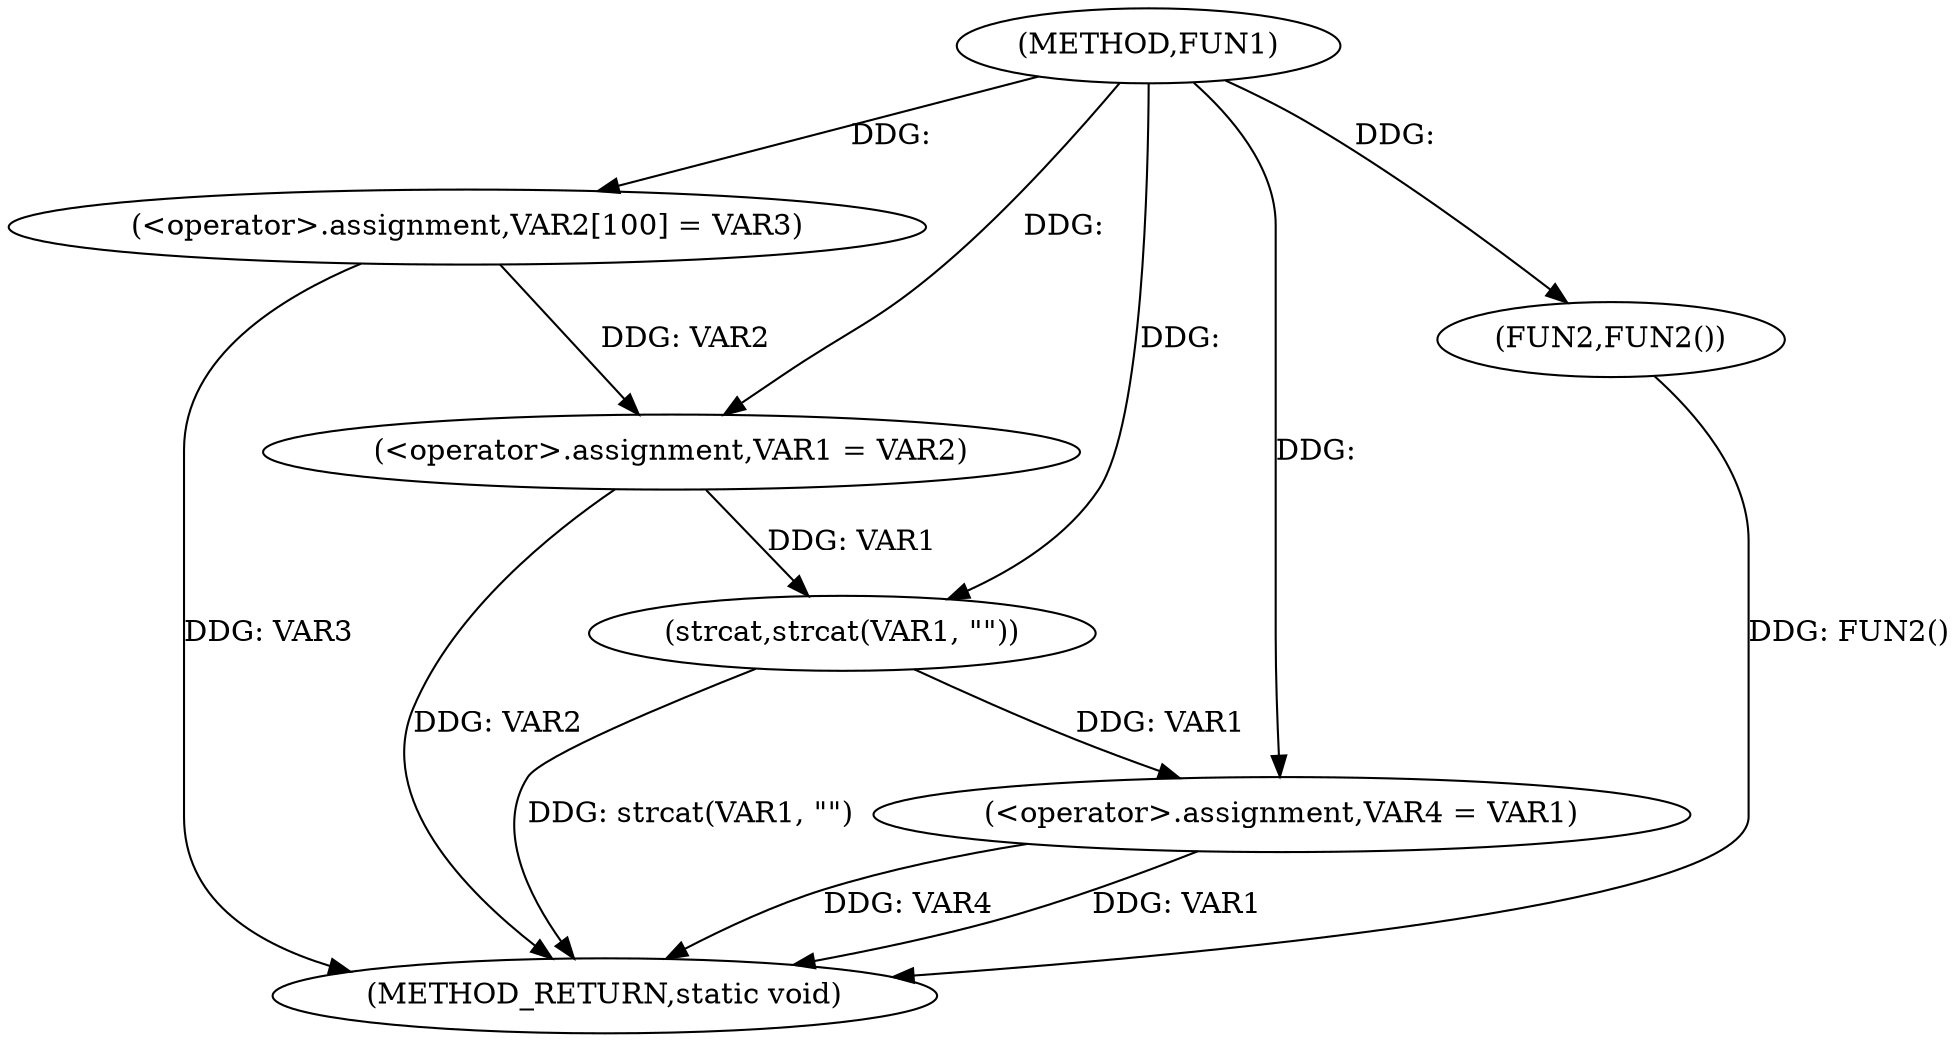 digraph FUN1 {  
"1000100" [label = "(METHOD,FUN1)" ]
"1000117" [label = "(METHOD_RETURN,static void)" ]
"1000104" [label = "(<operator>.assignment,VAR2[100] = VAR3)" ]
"1000107" [label = "(<operator>.assignment,VAR1 = VAR2)" ]
"1000110" [label = "(strcat,strcat(VAR1, \"\"))" ]
"1000113" [label = "(<operator>.assignment,VAR4 = VAR1)" ]
"1000116" [label = "(FUN2,FUN2())" ]
  "1000113" -> "1000117"  [ label = "DDG: VAR4"] 
  "1000113" -> "1000117"  [ label = "DDG: VAR1"] 
  "1000116" -> "1000117"  [ label = "DDG: FUN2()"] 
  "1000110" -> "1000117"  [ label = "DDG: strcat(VAR1, \"\")"] 
  "1000104" -> "1000117"  [ label = "DDG: VAR3"] 
  "1000107" -> "1000117"  [ label = "DDG: VAR2"] 
  "1000100" -> "1000104"  [ label = "DDG: "] 
  "1000104" -> "1000107"  [ label = "DDG: VAR2"] 
  "1000100" -> "1000107"  [ label = "DDG: "] 
  "1000107" -> "1000110"  [ label = "DDG: VAR1"] 
  "1000100" -> "1000110"  [ label = "DDG: "] 
  "1000110" -> "1000113"  [ label = "DDG: VAR1"] 
  "1000100" -> "1000113"  [ label = "DDG: "] 
  "1000100" -> "1000116"  [ label = "DDG: "] 
}
